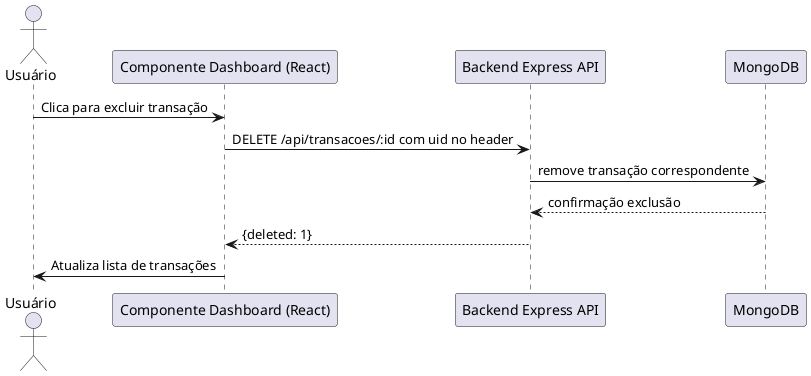 @startuml Sequência - Excluir Transação

actor Usuário
participant "Componente Dashboard (React)" as Dashboard
participant "Backend Express API" as Backend
participant "MongoDB" as MongoDB

Usuário -> Dashboard : Clica para excluir transação
Dashboard -> Backend : DELETE /api/transacoes/:id com uid no header
Backend -> MongoDB : remove transação correspondente
MongoDB --> Backend : confirmação exclusão
Backend --> Dashboard : {deleted: 1}
Dashboard -> Usuário : Atualiza lista de transações
@enduml
